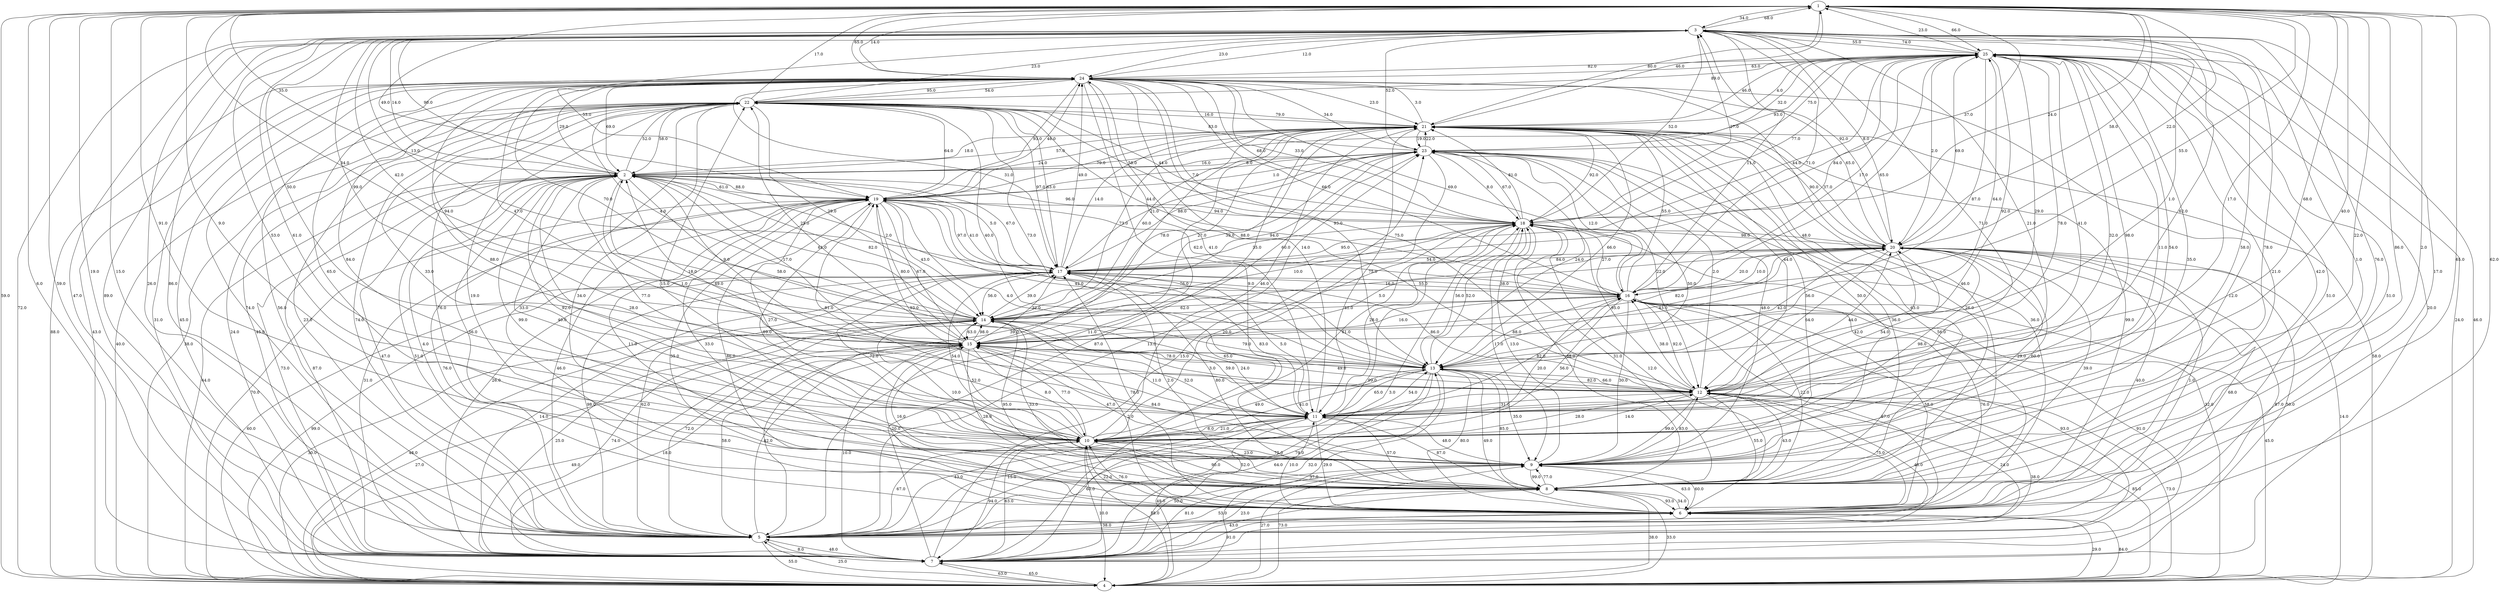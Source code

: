 strict digraph G {
  1 [ label="1" ];
  2 [ label="2" ];
  3 [ label="3" ];
  4 [ label="4" ];
  5 [ label="5" ];
  6 [ label="6" ];
  7 [ label="7" ];
  8 [ label="8" ];
  9 [ label="9" ];
  10 [ label="10" ];
  11 [ label="11" ];
  12 [ label="12" ];
  13 [ label="13" ];
  14 [ label="14" ];
  15 [ label="15" ];
  16 [ label="16" ];
  17 [ label="17" ];
  18 [ label="18" ];
  19 [ label="19" ];
  20 [ label="20" ];
  21 [ label="21" ];
  22 [ label="22" ];
  23 [ label="23" ];
  24 [ label="24" ];
  25 [ label="25" ];
  23 -> 7 [ label="65.0" ];
  8 -> 6 [ label="93.0" ];
  23 -> 24 [ label="34.0" ];
  19 -> 5 [ label="46.0" ];
  7 -> 16 [ label="91.0" ];
  2 -> 10 [ label="28.0" ];
  25 -> 20 [ label="2.0" ];
  16 -> 1 [ label="55.0" ];
  11 -> 15 [ label="52.0" ];
  15 -> 17 [ label="32.0" ];
  20 -> 7 [ label="87.0" ];
  2 -> 11 [ label="77.0" ];
  9 -> 2 [ label="40.0" ];
  18 -> 3 [ label="27.0" ];
  5 -> 7 [ label="8.0" ];
  17 -> 25 [ label="84.0" ];
  20 -> 18 [ label="98.0" ];
  20 -> 16 [ label="20.0" ];
  2 -> 17 [ label="5.0" ];
  24 -> 21 [ label="23.0" ];
  3 -> 14 [ label="42.0" ];
  11 -> 3 [ label="21.0" ];
  17 -> 5 [ label="98.0" ];
  18 -> 22 [ label="44.0" ];
  15 -> 2 [ label="17.0" ];
  19 -> 2 [ label="88.0" ];
  15 -> 10 [ label="8.0" ];
  23 -> 17 [ label="21.0" ];
  25 -> 17 [ label="44.0" ];
  4 -> 14 [ label="48.0" ];
  4 -> 24 [ label="43.0" ];
  19 -> 6 [ label="35.0" ];
  13 -> 12 [ label="82.0" ];
  15 -> 12 [ label="49.0" ];
  19 -> 9 [ label="89.0" ];
  21 -> 25 [ label="4.0" ];
  1 -> 19 [ label="49.0" ];
  11 -> 22 [ label="88.0" ];
  15 -> 25 [ label="64.0" ];
  18 -> 17 [ label="35.0" ];
  2 -> 14 [ label="61.0" ];
  17 -> 7 [ label="14.0" ];
  5 -> 10 [ label="67.0" ];
  10 -> 11 [ label="6.0" ];
  10 -> 21 [ label="46.0" ];
  4 -> 19 [ label="70.0" ];
  9 -> 8 [ label="99.0" ];
  12 -> 17 [ label="86.0" ];
  24 -> 4 [ label="88.0" ];
  11 -> 1 [ label="40.0" ];
  3 -> 20 [ label="8.0" ];
  17 -> 10 [ label="72.0" ];
  16 -> 4 [ label="45.0" ];
  5 -> 23 [ label="13.0" ];
  15 -> 14 [ label="98.0" ];
  15 -> 16 [ label="16.0" ];
  7 -> 1 [ label="59.0" ];
  25 -> 10 [ label="11.0" ];
  3 -> 23 [ label="52.0" ];
  7 -> 20 [ label="50.0" ];
  18 -> 13 [ label="56.0" ];
  7 -> 15 [ label="10.0" ];
  20 -> 6 [ label="40.0" ];
  16 -> 3 [ label="11.0" ];
  1 -> 24 [ label="14.0" ];
  24 -> 9 [ label="65.0" ];
  10 -> 16 [ label="20.0" ];
  7 -> 2 [ label="87.0" ];
  3 -> 5 [ label="26.0" ];
  24 -> 11 [ label="41.0" ];
  23 -> 13 [ label="24.0" ];
  12 -> 23 [ label="2.0" ];
  8 -> 25 [ label="42.0" ];
  8 -> 3 [ label="76.0" ];
  12 -> 9 [ label="99.0" ];
  13 -> 5 [ label="79.0" ];
  16 -> 14 [ label="62.0" ];
  3 -> 13 [ label="1.0" ];
  17 -> 23 [ label="88.0" ];
  7 -> 11 [ label="60.0" ];
  2 -> 18 [ label="96.0" ];
  8 -> 9 [ label="77.0" ];
  16 -> 13 [ label="88.0" ];
  11 -> 13 [ label="54.0" ];
  18 -> 14 [ label="10.0" ];
  24 -> 17 [ label="31.0" ];
  18 -> 11 [ label="28.0" ];
  8 -> 5 [ label="53.0" ];
  25 -> 1 [ label="23.0" ];
  16 -> 22 [ label="44.0" ];
  10 -> 13 [ label="41.0" ];
  4 -> 7 [ label="65.0" ];
  12 -> 8 [ label="55.0" ];
  25 -> 16 [ label="17.0" ];
  2 -> 6 [ label="4.0" ];
  20 -> 11 [ label="42.0" ];
  6 -> 3 [ label="17.0" ];
  17 -> 22 [ label="63.0" ];
  6 -> 17 [ label="78.0" ];
  4 -> 22 [ label="38.0" ];
  5 -> 20 [ label="68.0" ];
  7 -> 6 [ label="91.0" ];
  16 -> 17 [ label="55.0" ];
  11 -> 25 [ label="98.0" ];
  19 -> 21 [ label="79.0" ];
  21 -> 15 [ label="27.0" ];
  17 -> 14 [ label="56.0" ];
  10 -> 15 [ label="77.0" ];
  3 -> 11 [ label="71.0" ];
  20 -> 10 [ label="98.0" ];
  5 -> 22 [ label="74.0" ];
  16 -> 12 [ label="92.0" ];
  7 -> 8 [ label="43.0" ];
  23 -> 8 [ label="36.0" ];
  18 -> 1 [ label="24.0" ];
  2 -> 7 [ label="73.0" ];
  3 -> 8 [ label="1.0" ];
  18 -> 9 [ label="17.0" ];
  23 -> 25 [ label="75.0" ];
  3 -> 19 [ label="53.0" ];
  12 -> 11 [ label="31.0" ];
  16 -> 18 [ label="27.0" ];
  4 -> 25 [ label="46.0" ];
  3 -> 25 [ label="55.0" ];
  5 -> 14 [ label="72.0" ];
  6 -> 23 [ label="56.0" ];
  22 -> 17 [ label="97.0" ];
  24 -> 22 [ label="54.0" ];
  21 -> 2 [ label="57.0" ];
  21 -> 18 [ label="92.0" ];
  4 -> 17 [ label="99.0" ];
  9 -> 12 [ label="83.0" ];
  21 -> 8 [ label="63.0" ];
  22 -> 14 [ label="29.0" ];
  23 -> 19 [ label="7.0" ];
  2 -> 3 [ label="90.0" ];
  14 -> 2 [ label="82.0" ];
  7 -> 18 [ label="3.0" ];
  20 -> 8 [ label="39.0" ];
  18 -> 21 [ label="81.0" ];
  4 -> 6 [ label="84.0" ];
  14 -> 6 [ label="2.0" ];
  7 -> 13 [ label="32.0" ];
  6 -> 21 [ label="99.0" ];
  19 -> 8 [ label="11.0" ];
  12 -> 5 [ label="46.0" ];
  8 -> 24 [ label="46.0" ];
  18 -> 23 [ label="67.0" ];
  2 -> 5 [ label="47.0" ];
  7 -> 9 [ label="81.0" ];
  16 -> 8 [ label="22.0" ];
  8 -> 1 [ label="2.0" ];
  9 -> 6 [ label="63.0" ];
  6 -> 18 [ label="12.0" ];
  19 -> 16 [ label="62.0" ];
  21 -> 6 [ label="36.0" ];
  24 -> 25 [ label="82.0" ];
  12 -> 25 [ label="41.0" ];
  15 -> 6 [ label="20.0" ];
  14 -> 22 [ label="4.0" ];
  6 -> 8 [ label="34.0" ];
  5 -> 18 [ label="99.0" ];
  15 -> 20 [ label="82.0" ];
  21 -> 9 [ label="56.0" ];
  20 -> 17 [ label="84.0" ];
  1 -> 21 [ label="80.0" ];
  12 -> 2 [ label="49.0" ];
  23 -> 2 [ label="16.0" ];
  14 -> 17 [ label="39.0" ];
  15 -> 13 [ label="78.0" ];
  14 -> 24 [ label="70.0" ];
  3 -> 7 [ label="47.0" ];
  14 -> 7 [ label="25.0" ];
  5 -> 11 [ label="15.0" ];
  3 -> 9 [ label="58.0" ];
  18 -> 10 [ label="20.0" ];
  13 -> 9 [ label="35.0" ];
  19 -> 23 [ label="1.0" ];
  1 -> 10 [ label="91.0" ];
  12 -> 13 [ label="66.0" ];
  6 -> 16 [ label="76.0" ];
  13 -> 18 [ label="52.0" ];
  25 -> 8 [ label="21.0" ];
  24 -> 12 [ label="88.0" ];
  13 -> 25 [ label="29.0" ];
  15 -> 8 [ label="28.0" ];
  22 -> 13 [ label="73.0" ];
  25 -> 23 [ label="32.0" ];
  9 -> 21 [ label="50.0" ];
  19 -> 12 [ label="4.0" ];
  20 -> 15 [ label="5.0" ];
  10 -> 1 [ label="9.0" ];
  16 -> 20 [ label="10.0" ];
  8 -> 17 [ label="2.0" ];
  6 -> 19 [ label="86.0" ];
  19 -> 11 [ label="93.0" ];
  6 -> 11 [ label="10.0" ];
  24 -> 3 [ label="12.0" ];
  17 -> 18 [ label="95.0" ];
  23 -> 18 [ label="8.0" ];
  21 -> 23 [ label="19.0" ];
  14 -> 15 [ label="63.0" ];
  19 -> 15 [ label="67.0" ];
  15 -> 21 [ label="39.0" ];
  2 -> 19 [ label="61.0" ];
  21 -> 20 [ label="90.0" ];
  13 -> 10 [ label="49.0" ];
  4 -> 9 [ label="73.0" ];
  20 -> 21 [ label="37.0" ];
  24 -> 7 [ label="31.0" ];
  4 -> 18 [ label="32.0" ];
  21 -> 1 [ label="46.0" ];
  5 -> 15 [ label="42.0" ];
  17 -> 2 [ label="67.0" ];
  10 -> 25 [ label="54.0" ];
  25 -> 24 [ label="63.0" ];
  22 -> 8 [ label="19.0" ];
  5 -> 9 [ label="50.0" ];
  14 -> 21 [ label="60.0" ];
  10 -> 17 [ label="54.0" ];
  7 -> 22 [ label="45.0" ];
  19 -> 14 [ label="43.0" ];
  19 -> 24 [ label="48.0" ];
  16 -> 24 [ label="66.0" ];
  9 -> 22 [ label="15.0" ];
  16 -> 23 [ label="12.0" ];
  17 -> 4 [ label="60.0" ];
  2 -> 1 [ label="35.0" ];
  21 -> 12 [ label="44.0" ];
  1 -> 6 [ label="65.0" ];
  21 -> 22 [ label="79.0" ];
  25 -> 11 [ label="32.0" ];
  10 -> 19 [ label="27.0" ];
  25 -> 13 [ label="92.0" ];
  20 -> 24 [ label="65.0" ];
  17 -> 24 [ label="49.0" ];
  2 -> 24 [ label="29.0" ];
  12 -> 6 [ label="75.0" ];
  11 -> 19 [ label="81.0" ];
  6 -> 9 [ label="60.0" ];
  2 -> 15 [ label="9.0" ];
  4 -> 10 [ label="58.0" ];
  5 -> 1 [ label="15.0" ];
  7 -> 10 [ label="63.0" ];
  12 -> 16 [ label="38.0" ];
  2 -> 12 [ label="1.0" ];
  22 -> 4 [ label="40.0" ];
  24 -> 16 [ label="69.0" ];
  5 -> 3 [ label="86.0" ];
  5 -> 21 [ label="11.0" ];
  12 -> 10 [ label="28.0" ];
  1 -> 8 [ label="86.0" ];
  23 -> 21 [ label="22.0" ];
  25 -> 3 [ label="74.0" ];
  21 -> 13 [ label="66.0" ];
  22 -> 7 [ label="24.0" ];
  2 -> 9 [ label="99.0" ];
  22 -> 10 [ label="33.0" ];
  14 -> 8 [ label="95.0" ];
  8 -> 13 [ label="85.0" ];
  5 -> 24 [ label="56.0" ];
  9 -> 7 [ label="23.0" ];
  10 -> 6 [ label="22.0" ];
  1 -> 20 [ label="58.0" ];
  16 -> 25 [ label="65.0" ];
  19 -> 17 [ label="41.0" ];
  15 -> 3 [ label="99.0" ];
  24 -> 6 [ label="12.0" ];
  19 -> 7 [ label="26.0" ];
  10 -> 4 [ label="10.0" ];
  1 -> 25 [ label="66.0" ];
  4 -> 1 [ label="59.0" ];
  6 -> 4 [ label="29.0" ];
  2 -> 21 [ label="18.0" ];
  23 -> 22 [ label="83.0" ];
  1 -> 12 [ label="17.0" ];
  7 -> 4 [ label="63.0" ];
  7 -> 19 [ label="31.0" ];
  13 -> 19 [ label="76.0" ];
  6 -> 10 [ label="76.0" ];
  22 -> 3 [ label="23.0" ];
  24 -> 19 [ label="93.0" ];
  21 -> 11 [ label="75.0" ];
  6 -> 1 [ label="62.0" ];
  10 -> 3 [ label="53.0" ];
  8 -> 4 [ label="38.0" ];
  5 -> 16 [ label="87.0" ];
  25 -> 12 [ label="78.0" ];
  21 -> 24 [ label="3.0" ];
  10 -> 24 [ label="84.0" ];
  7 -> 24 [ label="45.0" ];
  8 -> 11 [ label="57.0" ];
  22 -> 2 [ label="58.0" ];
  16 -> 21 [ label="55.0" ];
  14 -> 23 [ label="94.0" ];
  15 -> 24 [ label="47.0" ];
  17 -> 8 [ label="80.0" ];
  1 -> 5 [ label="19.0" ];
  20 -> 9 [ label="29.0" ];
  3 -> 15 [ label="50.0" ];
  3 -> 16 [ label="71.0" ];
  20 -> 13 [ label="43.0" ];
  21 -> 5 [ label="39.0" ];
  18 -> 25 [ label="77.0" ];
  5 -> 17 [ label="62.0" ];
  18 -> 24 [ label="33.0" ];
  8 -> 19 [ label="33.0" ];
  15 -> 9 [ label="47.0" ];
  23 -> 14 [ label="78.0" ];
  13 -> 4 [ label="37.0" ];
  11 -> 5 [ label="43.0" ];
  2 -> 23 [ label="8.0" ];
  4 -> 21 [ label="58.0" ];
  22 -> 24 [ label="95.0" ];
  22 -> 5 [ label="23.0" ];
  10 -> 18 [ label="61.0" ];
  5 -> 2 [ label="51.0" ];
  12 -> 20 [ label="44.0" ];
  10 -> 9 [ label="75.0" ];
  14 -> 11 [ label="59.0" ];
  21 -> 19 [ label="24.0" ];
  24 -> 13 [ label="93.0" ];
  3 -> 1 [ label="68.0" ];
  10 -> 8 [ label="90.0" ];
  9 -> 4 [ label="27.0" ];
  24 -> 5 [ label="74.0" ];
  25 -> 15 [ label="87.0" ];
  16 -> 9 [ label="30.0" ];
  14 -> 1 [ label="34.0" ];
  4 -> 2 [ label="44.0" ];
  15 -> 23 [ label="60.0" ];
  15 -> 5 [ label="58.0" ];
  7 -> 23 [ label="15.0" ];
  14 -> 20 [ label="16.0" ];
  8 -> 2 [ label="56.0" ];
  22 -> 6 [ label="33.0" ];
  24 -> 2 [ label="69.0" ];
  23 -> 12 [ label="22.0" ];
  12 -> 24 [ label="75.0" ];
  11 -> 14 [ label="24.0" ];
  3 -> 12 [ label="62.0" ];
  13 -> 2 [ label="18.0" ];
  4 -> 8 [ label="33.0" ];
  1 -> 3 [ label="34.0" ];
  4 -> 5 [ label="25.0" ];
  9 -> 15 [ label="84.0" ];
  5 -> 4 [ label="55.0" ];
  4 -> 20 [ label="14.0" ];
  11 -> 16 [ label="82.0" ];
  13 -> 22 [ label="40.0" ];
  17 -> 20 [ label="54.0" ];
  6 -> 13 [ label="49.0" ];
  6 -> 20 [ label="1.0" ];
  17 -> 16 [ label="38.0" ];
  20 -> 1 [ label="22.0" ];
  11 -> 4 [ label="49.0" ];
  24 -> 15 [ label="94.0" ];
  19 -> 22 [ label="64.0" ];
  2 -> 13 [ label="58.0" ];
  8 -> 18 [ label="31.0" ];
  4 -> 15 [ label="49.0" ];
  24 -> 18 [ label="68.0" ];
  22 -> 21 [ label="16.0" ];
  4 -> 12 [ label="73.0" ];
  9 -> 10 [ label="23.0" ];
  16 -> 10 [ label="56.0" ];
  19 -> 13 [ label="42.0" ];
  10 -> 14 [ label="52.0" ];
  17 -> 11 [ label="5.0" ];
  13 -> 6 [ label="80.0" ];
  25 -> 2 [ label="93.0" ];
  1 -> 18 [ label="37.0" ];
  10 -> 12 [ label="14.0" ];
  6 -> 22 [ label="76.0" ];
  15 -> 22 [ label="25.0" ];
  12 -> 7 [ label="38.0" ];
  8 -> 10 [ label="52.0" ];
  3 -> 24 [ label="23.0" ];
  8 -> 12 [ label="43.0" ];
  7 -> 3 [ label="89.0" ];
  8 -> 22 [ label="34.0" ];
  20 -> 25 [ label="69.0" ];
  18 -> 20 [ label="48.0" ];
  20 -> 12 [ label="64.0" ];
  13 -> 11 [ label="65.0" ];
  24 -> 1 [ label="65.0" ];
  15 -> 19 [ label="80.0" ];
  12 -> 1 [ label="68.0" ];
  1 -> 9 [ label="22.0" ];
  10 -> 7 [ label="94.0" ];
  22 -> 25 [ label="89.0" ];
  12 -> 4 [ label="85.0" ];
  16 -> 7 [ label="93.0" ];
  12 -> 18 [ label="95.0" ];
  16 -> 2 [ label="2.0" ];
  4 -> 3 [ label="72.0" ];
  5 -> 25 [ label="51.0" ];
  14 -> 16 [ label="41.0" ];
  7 -> 21 [ label="87.0" ];
  14 -> 4 [ label="30.0" ];
  5 -> 12 [ label="24.0" ];
  24 -> 8 [ label="9.0" ];
  7 -> 14 [ label="74.0" ];
  2 -> 22 [ label="52.0" ];
  22 -> 1 [ label="17.0" ];
  21 -> 14 [ label="73.0" ];
  13 -> 7 [ label="64.0" ];
  9 -> 18 [ label="13.0" ];
  11 -> 10 [ label="21.0" ];
  17 -> 19 [ label="97.0" ];
  11 -> 20 [ label="54.0" ];
  15 -> 11 [ label="11.0" ];
  6 -> 5 [ label="38.0" ];
  3 -> 18 [ label="52.0" ];
  9 -> 11 [ label="48.0" ];
  8 -> 14 [ label="33.0" ];
  25 -> 21 [ label="46.0" ];
  3 -> 2 [ label="14.0" ];
  22 -> 18 [ label="58.0" ];
  17 -> 21 [ label="14.0" ];
  11 -> 8 [ label="87.0" ];
  25 -> 5 [ label="51.0" ];
  10 -> 2 [ label="92.0" ];
  11 -> 6 [ label="29.0" ];
  19 -> 18 [ label="94.0" ];
  18 -> 8 [ label="38.0" ];
  15 -> 4 [ label="27.0" ];
  3 -> 17 [ label="13.0" ];
  3 -> 10 [ label="61.0" ];
  14 -> 9 [ label="10.0" ];
  5 -> 19 [ label="76.0" ];
  8 -> 15 [ label="16.0" ];
  9 -> 23 [ label="48.0" ];
  13 -> 20 [ label="42.0" ];
  15 -> 7 [ label="18.0" ];
  1 -> 7 [ label="6.0" ];
  7 -> 5 [ label="48.0" ];
  9 -> 20 [ label="60.0" ];
  13 -> 14 [ label="79.0" ];
  9 -> 3 [ label="78.0" ];
  25 -> 4 [ label="24.0" ];
  11 -> 24 [ label="14.0" ];
  16 -> 6 [ label="58.0" ];
  25 -> 9 [ label="35.0" ];
  8 -> 21 [ label="26.0" ];
  25 -> 7 [ label="20.0" ];
  11 -> 17 [ label="83.0" ];
  12 -> 15 [ label="3.0" ];
  23 -> 11 [ label="50.0" ];
  20 -> 3 [ label="92.0" ];
}
